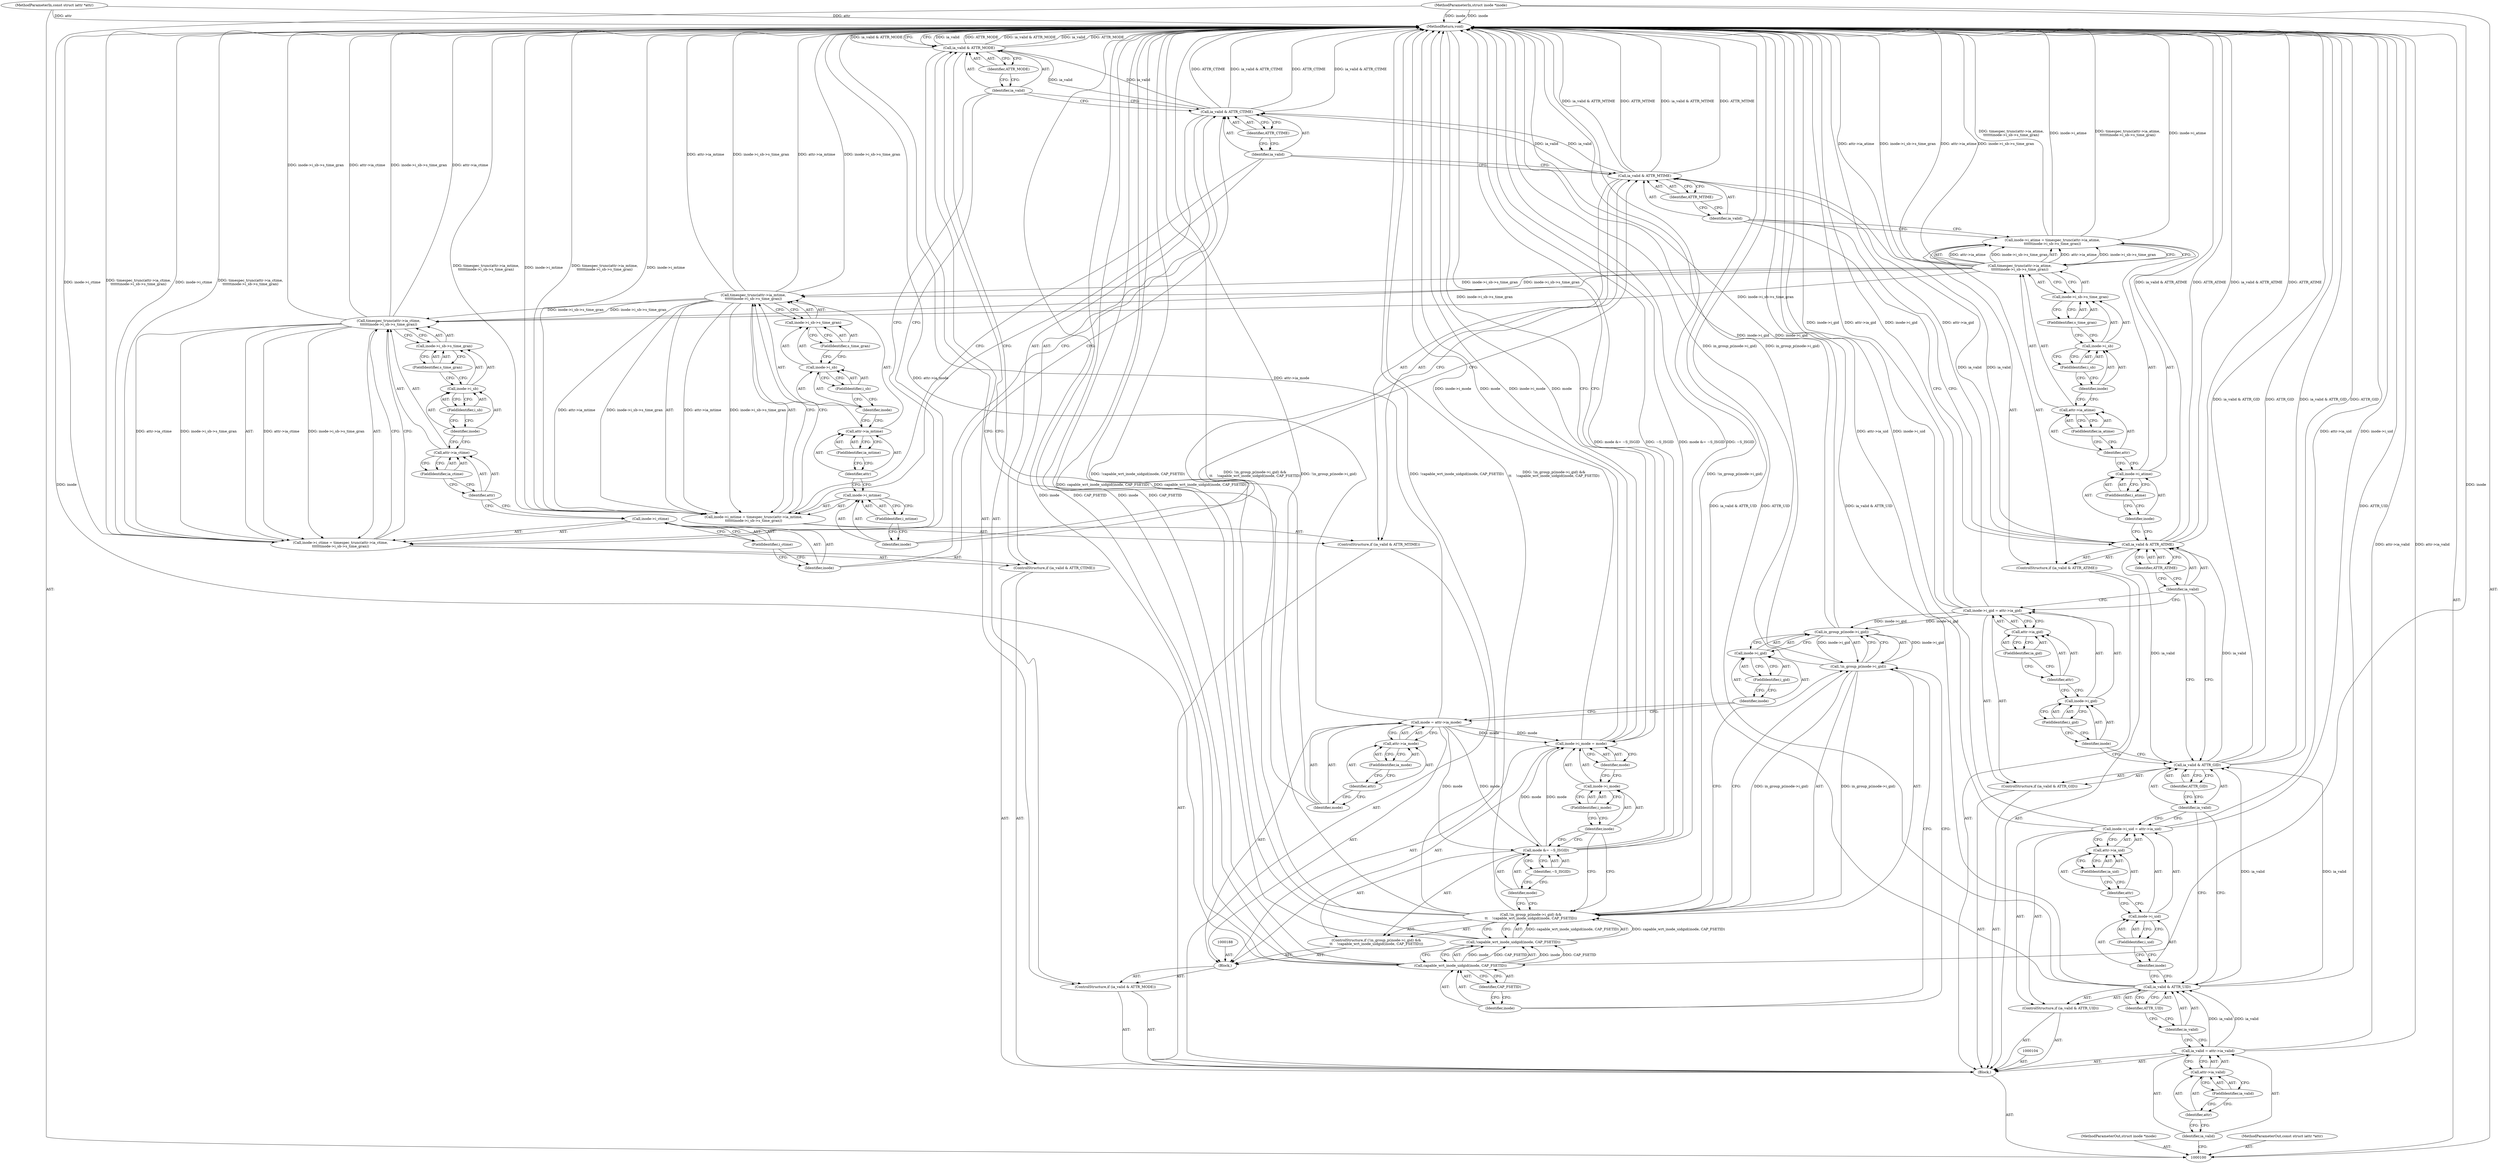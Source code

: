 digraph "0_linux_23adbe12ef7d3d4195e80800ab36b37bee28cd03_0" {
"1000213" [label="(MethodReturn,void)"];
"1000101" [label="(MethodParameterIn,struct inode *inode)"];
"1000264" [label="(MethodParameterOut,struct inode *inode)"];
"1000102" [label="(MethodParameterIn,const struct iattr *attr)"];
"1000265" [label="(MethodParameterOut,const struct iattr *attr)"];
"1000140" [label="(Call,timespec_trunc(attr->ia_atime,\n\t\t\t\t\t\tinode->i_sb->s_time_gran))"];
"1000136" [label="(Call,inode->i_atime = timespec_trunc(attr->ia_atime,\n\t\t\t\t\t\tinode->i_sb->s_time_gran))"];
"1000137" [label="(Call,inode->i_atime)"];
"1000138" [label="(Identifier,inode)"];
"1000141" [label="(Call,attr->ia_atime)"];
"1000142" [label="(Identifier,attr)"];
"1000143" [label="(FieldIdentifier,ia_atime)"];
"1000139" [label="(FieldIdentifier,i_atime)"];
"1000147" [label="(FieldIdentifier,i_sb)"];
"1000148" [label="(FieldIdentifier,s_time_gran)"];
"1000144" [label="(Call,inode->i_sb->s_time_gran)"];
"1000145" [label="(Call,inode->i_sb)"];
"1000146" [label="(Identifier,inode)"];
"1000149" [label="(ControlStructure,if (ia_valid & ATTR_MTIME))"];
"1000152" [label="(Identifier,ATTR_MTIME)"];
"1000150" [label="(Call,ia_valid & ATTR_MTIME)"];
"1000151" [label="(Identifier,ia_valid)"];
"1000157" [label="(Call,timespec_trunc(attr->ia_mtime,\n\t\t\t\t\t\tinode->i_sb->s_time_gran))"];
"1000153" [label="(Call,inode->i_mtime = timespec_trunc(attr->ia_mtime,\n\t\t\t\t\t\tinode->i_sb->s_time_gran))"];
"1000154" [label="(Call,inode->i_mtime)"];
"1000155" [label="(Identifier,inode)"];
"1000158" [label="(Call,attr->ia_mtime)"];
"1000159" [label="(Identifier,attr)"];
"1000160" [label="(FieldIdentifier,ia_mtime)"];
"1000156" [label="(FieldIdentifier,i_mtime)"];
"1000164" [label="(FieldIdentifier,i_sb)"];
"1000165" [label="(FieldIdentifier,s_time_gran)"];
"1000161" [label="(Call,inode->i_sb->s_time_gran)"];
"1000162" [label="(Call,inode->i_sb)"];
"1000163" [label="(Identifier,inode)"];
"1000166" [label="(ControlStructure,if (ia_valid & ATTR_CTIME))"];
"1000169" [label="(Identifier,ATTR_CTIME)"];
"1000167" [label="(Call,ia_valid & ATTR_CTIME)"];
"1000168" [label="(Identifier,ia_valid)"];
"1000174" [label="(Call,timespec_trunc(attr->ia_ctime,\n\t\t\t\t\t\tinode->i_sb->s_time_gran))"];
"1000170" [label="(Call,inode->i_ctime = timespec_trunc(attr->ia_ctime,\n\t\t\t\t\t\tinode->i_sb->s_time_gran))"];
"1000171" [label="(Call,inode->i_ctime)"];
"1000172" [label="(Identifier,inode)"];
"1000175" [label="(Call,attr->ia_ctime)"];
"1000176" [label="(Identifier,attr)"];
"1000177" [label="(FieldIdentifier,ia_ctime)"];
"1000173" [label="(FieldIdentifier,i_ctime)"];
"1000181" [label="(FieldIdentifier,i_sb)"];
"1000182" [label="(FieldIdentifier,s_time_gran)"];
"1000178" [label="(Call,inode->i_sb->s_time_gran)"];
"1000179" [label="(Call,inode->i_sb)"];
"1000180" [label="(Identifier,inode)"];
"1000183" [label="(ControlStructure,if (ia_valid & ATTR_MODE))"];
"1000186" [label="(Identifier,ATTR_MODE)"];
"1000184" [label="(Call,ia_valid & ATTR_MODE)"];
"1000185" [label="(Identifier,ia_valid)"];
"1000189" [label="(Call,mode = attr->ia_mode)"];
"1000190" [label="(Identifier,mode)"];
"1000191" [label="(Call,attr->ia_mode)"];
"1000192" [label="(Identifier,attr)"];
"1000193" [label="(FieldIdentifier,ia_mode)"];
"1000187" [label="(Block,)"];
"1000103" [label="(Block,)"];
"1000198" [label="(Call,inode->i_gid)"];
"1000199" [label="(Identifier,inode)"];
"1000200" [label="(FieldIdentifier,i_gid)"];
"1000194" [label="(ControlStructure,if (!in_group_p(inode->i_gid) &&\n\t\t    !capable_wrt_inode_uidgid(inode, CAP_FSETID)))"];
"1000195" [label="(Call,!in_group_p(inode->i_gid) &&\n\t\t    !capable_wrt_inode_uidgid(inode, CAP_FSETID))"];
"1000196" [label="(Call,!in_group_p(inode->i_gid))"];
"1000197" [label="(Call,in_group_p(inode->i_gid))"];
"1000203" [label="(Identifier,inode)"];
"1000204" [label="(Identifier,CAP_FSETID)"];
"1000201" [label="(Call,!capable_wrt_inode_uidgid(inode, CAP_FSETID))"];
"1000202" [label="(Call,capable_wrt_inode_uidgid(inode, CAP_FSETID))"];
"1000207" [label="(Identifier,~S_ISGID)"];
"1000205" [label="(Call,mode &= ~S_ISGID)"];
"1000206" [label="(Identifier,mode)"];
"1000211" [label="(FieldIdentifier,i_mode)"];
"1000212" [label="(Identifier,mode)"];
"1000208" [label="(Call,inode->i_mode = mode)"];
"1000209" [label="(Call,inode->i_mode)"];
"1000210" [label="(Identifier,inode)"];
"1000105" [label="(Call,ia_valid = attr->ia_valid)"];
"1000106" [label="(Identifier,ia_valid)"];
"1000107" [label="(Call,attr->ia_valid)"];
"1000108" [label="(Identifier,attr)"];
"1000109" [label="(FieldIdentifier,ia_valid)"];
"1000110" [label="(ControlStructure,if (ia_valid & ATTR_UID))"];
"1000113" [label="(Identifier,ATTR_UID)"];
"1000111" [label="(Call,ia_valid & ATTR_UID)"];
"1000112" [label="(Identifier,ia_valid)"];
"1000118" [label="(Call,attr->ia_uid)"];
"1000119" [label="(Identifier,attr)"];
"1000114" [label="(Call,inode->i_uid = attr->ia_uid)"];
"1000115" [label="(Call,inode->i_uid)"];
"1000116" [label="(Identifier,inode)"];
"1000120" [label="(FieldIdentifier,ia_uid)"];
"1000117" [label="(FieldIdentifier,i_uid)"];
"1000121" [label="(ControlStructure,if (ia_valid & ATTR_GID))"];
"1000124" [label="(Identifier,ATTR_GID)"];
"1000122" [label="(Call,ia_valid & ATTR_GID)"];
"1000123" [label="(Identifier,ia_valid)"];
"1000129" [label="(Call,attr->ia_gid)"];
"1000130" [label="(Identifier,attr)"];
"1000125" [label="(Call,inode->i_gid = attr->ia_gid)"];
"1000126" [label="(Call,inode->i_gid)"];
"1000127" [label="(Identifier,inode)"];
"1000131" [label="(FieldIdentifier,ia_gid)"];
"1000128" [label="(FieldIdentifier,i_gid)"];
"1000132" [label="(ControlStructure,if (ia_valid & ATTR_ATIME))"];
"1000135" [label="(Identifier,ATTR_ATIME)"];
"1000133" [label="(Call,ia_valid & ATTR_ATIME)"];
"1000134" [label="(Identifier,ia_valid)"];
"1000213" -> "1000100"  [label="AST: "];
"1000213" -> "1000208"  [label="CFG: "];
"1000213" -> "1000184"  [label="CFG: "];
"1000174" -> "1000213"  [label="DDG: inode->i_sb->s_time_gran"];
"1000174" -> "1000213"  [label="DDG: attr->ia_ctime"];
"1000208" -> "1000213"  [label="DDG: inode->i_mode"];
"1000208" -> "1000213"  [label="DDG: mode"];
"1000184" -> "1000213"  [label="DDG: ia_valid"];
"1000184" -> "1000213"  [label="DDG: ATTR_MODE"];
"1000184" -> "1000213"  [label="DDG: ia_valid & ATTR_MODE"];
"1000105" -> "1000213"  [label="DDG: attr->ia_valid"];
"1000167" -> "1000213"  [label="DDG: ATTR_CTIME"];
"1000167" -> "1000213"  [label="DDG: ia_valid & ATTR_CTIME"];
"1000153" -> "1000213"  [label="DDG: timespec_trunc(attr->ia_mtime,\n\t\t\t\t\t\tinode->i_sb->s_time_gran)"];
"1000153" -> "1000213"  [label="DDG: inode->i_mtime"];
"1000140" -> "1000213"  [label="DDG: attr->ia_atime"];
"1000140" -> "1000213"  [label="DDG: inode->i_sb->s_time_gran"];
"1000114" -> "1000213"  [label="DDG: attr->ia_uid"];
"1000114" -> "1000213"  [label="DDG: inode->i_uid"];
"1000196" -> "1000213"  [label="DDG: in_group_p(inode->i_gid)"];
"1000205" -> "1000213"  [label="DDG: mode &= ~S_ISGID"];
"1000205" -> "1000213"  [label="DDG: ~S_ISGID"];
"1000195" -> "1000213"  [label="DDG: !in_group_p(inode->i_gid)"];
"1000195" -> "1000213"  [label="DDG: !capable_wrt_inode_uidgid(inode, CAP_FSETID)"];
"1000195" -> "1000213"  [label="DDG: !in_group_p(inode->i_gid) &&\n\t\t    !capable_wrt_inode_uidgid(inode, CAP_FSETID)"];
"1000125" -> "1000213"  [label="DDG: inode->i_gid"];
"1000125" -> "1000213"  [label="DDG: attr->ia_gid"];
"1000136" -> "1000213"  [label="DDG: timespec_trunc(attr->ia_atime,\n\t\t\t\t\t\tinode->i_sb->s_time_gran)"];
"1000136" -> "1000213"  [label="DDG: inode->i_atime"];
"1000150" -> "1000213"  [label="DDG: ATTR_MTIME"];
"1000150" -> "1000213"  [label="DDG: ia_valid & ATTR_MTIME"];
"1000157" -> "1000213"  [label="DDG: attr->ia_mtime"];
"1000157" -> "1000213"  [label="DDG: inode->i_sb->s_time_gran"];
"1000189" -> "1000213"  [label="DDG: attr->ia_mode"];
"1000202" -> "1000213"  [label="DDG: inode"];
"1000202" -> "1000213"  [label="DDG: CAP_FSETID"];
"1000133" -> "1000213"  [label="DDG: ia_valid & ATTR_ATIME"];
"1000133" -> "1000213"  [label="DDG: ATTR_ATIME"];
"1000102" -> "1000213"  [label="DDG: attr"];
"1000111" -> "1000213"  [label="DDG: ATTR_UID"];
"1000111" -> "1000213"  [label="DDG: ia_valid & ATTR_UID"];
"1000101" -> "1000213"  [label="DDG: inode"];
"1000122" -> "1000213"  [label="DDG: ia_valid & ATTR_GID"];
"1000122" -> "1000213"  [label="DDG: ATTR_GID"];
"1000170" -> "1000213"  [label="DDG: inode->i_ctime"];
"1000170" -> "1000213"  [label="DDG: timespec_trunc(attr->ia_ctime,\n\t\t\t\t\t\tinode->i_sb->s_time_gran)"];
"1000201" -> "1000213"  [label="DDG: capable_wrt_inode_uidgid(inode, CAP_FSETID)"];
"1000197" -> "1000213"  [label="DDG: inode->i_gid"];
"1000101" -> "1000100"  [label="AST: "];
"1000101" -> "1000213"  [label="DDG: inode"];
"1000101" -> "1000202"  [label="DDG: inode"];
"1000264" -> "1000100"  [label="AST: "];
"1000102" -> "1000100"  [label="AST: "];
"1000102" -> "1000213"  [label="DDG: attr"];
"1000265" -> "1000100"  [label="AST: "];
"1000140" -> "1000136"  [label="AST: "];
"1000140" -> "1000144"  [label="CFG: "];
"1000141" -> "1000140"  [label="AST: "];
"1000144" -> "1000140"  [label="AST: "];
"1000136" -> "1000140"  [label="CFG: "];
"1000140" -> "1000213"  [label="DDG: attr->ia_atime"];
"1000140" -> "1000213"  [label="DDG: inode->i_sb->s_time_gran"];
"1000140" -> "1000136"  [label="DDG: attr->ia_atime"];
"1000140" -> "1000136"  [label="DDG: inode->i_sb->s_time_gran"];
"1000140" -> "1000157"  [label="DDG: inode->i_sb->s_time_gran"];
"1000140" -> "1000174"  [label="DDG: inode->i_sb->s_time_gran"];
"1000136" -> "1000132"  [label="AST: "];
"1000136" -> "1000140"  [label="CFG: "];
"1000137" -> "1000136"  [label="AST: "];
"1000140" -> "1000136"  [label="AST: "];
"1000151" -> "1000136"  [label="CFG: "];
"1000136" -> "1000213"  [label="DDG: timespec_trunc(attr->ia_atime,\n\t\t\t\t\t\tinode->i_sb->s_time_gran)"];
"1000136" -> "1000213"  [label="DDG: inode->i_atime"];
"1000140" -> "1000136"  [label="DDG: attr->ia_atime"];
"1000140" -> "1000136"  [label="DDG: inode->i_sb->s_time_gran"];
"1000137" -> "1000136"  [label="AST: "];
"1000137" -> "1000139"  [label="CFG: "];
"1000138" -> "1000137"  [label="AST: "];
"1000139" -> "1000137"  [label="AST: "];
"1000142" -> "1000137"  [label="CFG: "];
"1000138" -> "1000137"  [label="AST: "];
"1000138" -> "1000133"  [label="CFG: "];
"1000139" -> "1000138"  [label="CFG: "];
"1000141" -> "1000140"  [label="AST: "];
"1000141" -> "1000143"  [label="CFG: "];
"1000142" -> "1000141"  [label="AST: "];
"1000143" -> "1000141"  [label="AST: "];
"1000146" -> "1000141"  [label="CFG: "];
"1000142" -> "1000141"  [label="AST: "];
"1000142" -> "1000137"  [label="CFG: "];
"1000143" -> "1000142"  [label="CFG: "];
"1000143" -> "1000141"  [label="AST: "];
"1000143" -> "1000142"  [label="CFG: "];
"1000141" -> "1000143"  [label="CFG: "];
"1000139" -> "1000137"  [label="AST: "];
"1000139" -> "1000138"  [label="CFG: "];
"1000137" -> "1000139"  [label="CFG: "];
"1000147" -> "1000145"  [label="AST: "];
"1000147" -> "1000146"  [label="CFG: "];
"1000145" -> "1000147"  [label="CFG: "];
"1000148" -> "1000144"  [label="AST: "];
"1000148" -> "1000145"  [label="CFG: "];
"1000144" -> "1000148"  [label="CFG: "];
"1000144" -> "1000140"  [label="AST: "];
"1000144" -> "1000148"  [label="CFG: "];
"1000145" -> "1000144"  [label="AST: "];
"1000148" -> "1000144"  [label="AST: "];
"1000140" -> "1000144"  [label="CFG: "];
"1000145" -> "1000144"  [label="AST: "];
"1000145" -> "1000147"  [label="CFG: "];
"1000146" -> "1000145"  [label="AST: "];
"1000147" -> "1000145"  [label="AST: "];
"1000148" -> "1000145"  [label="CFG: "];
"1000146" -> "1000145"  [label="AST: "];
"1000146" -> "1000141"  [label="CFG: "];
"1000147" -> "1000146"  [label="CFG: "];
"1000149" -> "1000103"  [label="AST: "];
"1000150" -> "1000149"  [label="AST: "];
"1000153" -> "1000149"  [label="AST: "];
"1000152" -> "1000150"  [label="AST: "];
"1000152" -> "1000151"  [label="CFG: "];
"1000150" -> "1000152"  [label="CFG: "];
"1000150" -> "1000149"  [label="AST: "];
"1000150" -> "1000152"  [label="CFG: "];
"1000151" -> "1000150"  [label="AST: "];
"1000152" -> "1000150"  [label="AST: "];
"1000155" -> "1000150"  [label="CFG: "];
"1000168" -> "1000150"  [label="CFG: "];
"1000150" -> "1000213"  [label="DDG: ATTR_MTIME"];
"1000150" -> "1000213"  [label="DDG: ia_valid & ATTR_MTIME"];
"1000133" -> "1000150"  [label="DDG: ia_valid"];
"1000150" -> "1000167"  [label="DDG: ia_valid"];
"1000151" -> "1000150"  [label="AST: "];
"1000151" -> "1000136"  [label="CFG: "];
"1000151" -> "1000133"  [label="CFG: "];
"1000152" -> "1000151"  [label="CFG: "];
"1000157" -> "1000153"  [label="AST: "];
"1000157" -> "1000161"  [label="CFG: "];
"1000158" -> "1000157"  [label="AST: "];
"1000161" -> "1000157"  [label="AST: "];
"1000153" -> "1000157"  [label="CFG: "];
"1000157" -> "1000213"  [label="DDG: attr->ia_mtime"];
"1000157" -> "1000213"  [label="DDG: inode->i_sb->s_time_gran"];
"1000157" -> "1000153"  [label="DDG: attr->ia_mtime"];
"1000157" -> "1000153"  [label="DDG: inode->i_sb->s_time_gran"];
"1000140" -> "1000157"  [label="DDG: inode->i_sb->s_time_gran"];
"1000157" -> "1000174"  [label="DDG: inode->i_sb->s_time_gran"];
"1000153" -> "1000149"  [label="AST: "];
"1000153" -> "1000157"  [label="CFG: "];
"1000154" -> "1000153"  [label="AST: "];
"1000157" -> "1000153"  [label="AST: "];
"1000168" -> "1000153"  [label="CFG: "];
"1000153" -> "1000213"  [label="DDG: timespec_trunc(attr->ia_mtime,\n\t\t\t\t\t\tinode->i_sb->s_time_gran)"];
"1000153" -> "1000213"  [label="DDG: inode->i_mtime"];
"1000157" -> "1000153"  [label="DDG: attr->ia_mtime"];
"1000157" -> "1000153"  [label="DDG: inode->i_sb->s_time_gran"];
"1000154" -> "1000153"  [label="AST: "];
"1000154" -> "1000156"  [label="CFG: "];
"1000155" -> "1000154"  [label="AST: "];
"1000156" -> "1000154"  [label="AST: "];
"1000159" -> "1000154"  [label="CFG: "];
"1000155" -> "1000154"  [label="AST: "];
"1000155" -> "1000150"  [label="CFG: "];
"1000156" -> "1000155"  [label="CFG: "];
"1000158" -> "1000157"  [label="AST: "];
"1000158" -> "1000160"  [label="CFG: "];
"1000159" -> "1000158"  [label="AST: "];
"1000160" -> "1000158"  [label="AST: "];
"1000163" -> "1000158"  [label="CFG: "];
"1000159" -> "1000158"  [label="AST: "];
"1000159" -> "1000154"  [label="CFG: "];
"1000160" -> "1000159"  [label="CFG: "];
"1000160" -> "1000158"  [label="AST: "];
"1000160" -> "1000159"  [label="CFG: "];
"1000158" -> "1000160"  [label="CFG: "];
"1000156" -> "1000154"  [label="AST: "];
"1000156" -> "1000155"  [label="CFG: "];
"1000154" -> "1000156"  [label="CFG: "];
"1000164" -> "1000162"  [label="AST: "];
"1000164" -> "1000163"  [label="CFG: "];
"1000162" -> "1000164"  [label="CFG: "];
"1000165" -> "1000161"  [label="AST: "];
"1000165" -> "1000162"  [label="CFG: "];
"1000161" -> "1000165"  [label="CFG: "];
"1000161" -> "1000157"  [label="AST: "];
"1000161" -> "1000165"  [label="CFG: "];
"1000162" -> "1000161"  [label="AST: "];
"1000165" -> "1000161"  [label="AST: "];
"1000157" -> "1000161"  [label="CFG: "];
"1000162" -> "1000161"  [label="AST: "];
"1000162" -> "1000164"  [label="CFG: "];
"1000163" -> "1000162"  [label="AST: "];
"1000164" -> "1000162"  [label="AST: "];
"1000165" -> "1000162"  [label="CFG: "];
"1000163" -> "1000162"  [label="AST: "];
"1000163" -> "1000158"  [label="CFG: "];
"1000164" -> "1000163"  [label="CFG: "];
"1000166" -> "1000103"  [label="AST: "];
"1000167" -> "1000166"  [label="AST: "];
"1000170" -> "1000166"  [label="AST: "];
"1000169" -> "1000167"  [label="AST: "];
"1000169" -> "1000168"  [label="CFG: "];
"1000167" -> "1000169"  [label="CFG: "];
"1000167" -> "1000166"  [label="AST: "];
"1000167" -> "1000169"  [label="CFG: "];
"1000168" -> "1000167"  [label="AST: "];
"1000169" -> "1000167"  [label="AST: "];
"1000172" -> "1000167"  [label="CFG: "];
"1000185" -> "1000167"  [label="CFG: "];
"1000167" -> "1000213"  [label="DDG: ATTR_CTIME"];
"1000167" -> "1000213"  [label="DDG: ia_valid & ATTR_CTIME"];
"1000150" -> "1000167"  [label="DDG: ia_valid"];
"1000167" -> "1000184"  [label="DDG: ia_valid"];
"1000168" -> "1000167"  [label="AST: "];
"1000168" -> "1000153"  [label="CFG: "];
"1000168" -> "1000150"  [label="CFG: "];
"1000169" -> "1000168"  [label="CFG: "];
"1000174" -> "1000170"  [label="AST: "];
"1000174" -> "1000178"  [label="CFG: "];
"1000175" -> "1000174"  [label="AST: "];
"1000178" -> "1000174"  [label="AST: "];
"1000170" -> "1000174"  [label="CFG: "];
"1000174" -> "1000213"  [label="DDG: inode->i_sb->s_time_gran"];
"1000174" -> "1000213"  [label="DDG: attr->ia_ctime"];
"1000174" -> "1000170"  [label="DDG: attr->ia_ctime"];
"1000174" -> "1000170"  [label="DDG: inode->i_sb->s_time_gran"];
"1000140" -> "1000174"  [label="DDG: inode->i_sb->s_time_gran"];
"1000157" -> "1000174"  [label="DDG: inode->i_sb->s_time_gran"];
"1000170" -> "1000166"  [label="AST: "];
"1000170" -> "1000174"  [label="CFG: "];
"1000171" -> "1000170"  [label="AST: "];
"1000174" -> "1000170"  [label="AST: "];
"1000185" -> "1000170"  [label="CFG: "];
"1000170" -> "1000213"  [label="DDG: inode->i_ctime"];
"1000170" -> "1000213"  [label="DDG: timespec_trunc(attr->ia_ctime,\n\t\t\t\t\t\tinode->i_sb->s_time_gran)"];
"1000174" -> "1000170"  [label="DDG: attr->ia_ctime"];
"1000174" -> "1000170"  [label="DDG: inode->i_sb->s_time_gran"];
"1000171" -> "1000170"  [label="AST: "];
"1000171" -> "1000173"  [label="CFG: "];
"1000172" -> "1000171"  [label="AST: "];
"1000173" -> "1000171"  [label="AST: "];
"1000176" -> "1000171"  [label="CFG: "];
"1000172" -> "1000171"  [label="AST: "];
"1000172" -> "1000167"  [label="CFG: "];
"1000173" -> "1000172"  [label="CFG: "];
"1000175" -> "1000174"  [label="AST: "];
"1000175" -> "1000177"  [label="CFG: "];
"1000176" -> "1000175"  [label="AST: "];
"1000177" -> "1000175"  [label="AST: "];
"1000180" -> "1000175"  [label="CFG: "];
"1000176" -> "1000175"  [label="AST: "];
"1000176" -> "1000171"  [label="CFG: "];
"1000177" -> "1000176"  [label="CFG: "];
"1000177" -> "1000175"  [label="AST: "];
"1000177" -> "1000176"  [label="CFG: "];
"1000175" -> "1000177"  [label="CFG: "];
"1000173" -> "1000171"  [label="AST: "];
"1000173" -> "1000172"  [label="CFG: "];
"1000171" -> "1000173"  [label="CFG: "];
"1000181" -> "1000179"  [label="AST: "];
"1000181" -> "1000180"  [label="CFG: "];
"1000179" -> "1000181"  [label="CFG: "];
"1000182" -> "1000178"  [label="AST: "];
"1000182" -> "1000179"  [label="CFG: "];
"1000178" -> "1000182"  [label="CFG: "];
"1000178" -> "1000174"  [label="AST: "];
"1000178" -> "1000182"  [label="CFG: "];
"1000179" -> "1000178"  [label="AST: "];
"1000182" -> "1000178"  [label="AST: "];
"1000174" -> "1000178"  [label="CFG: "];
"1000179" -> "1000178"  [label="AST: "];
"1000179" -> "1000181"  [label="CFG: "];
"1000180" -> "1000179"  [label="AST: "];
"1000181" -> "1000179"  [label="AST: "];
"1000182" -> "1000179"  [label="CFG: "];
"1000180" -> "1000179"  [label="AST: "];
"1000180" -> "1000175"  [label="CFG: "];
"1000181" -> "1000180"  [label="CFG: "];
"1000183" -> "1000103"  [label="AST: "];
"1000184" -> "1000183"  [label="AST: "];
"1000187" -> "1000183"  [label="AST: "];
"1000186" -> "1000184"  [label="AST: "];
"1000186" -> "1000185"  [label="CFG: "];
"1000184" -> "1000186"  [label="CFG: "];
"1000184" -> "1000183"  [label="AST: "];
"1000184" -> "1000186"  [label="CFG: "];
"1000185" -> "1000184"  [label="AST: "];
"1000186" -> "1000184"  [label="AST: "];
"1000190" -> "1000184"  [label="CFG: "];
"1000213" -> "1000184"  [label="CFG: "];
"1000184" -> "1000213"  [label="DDG: ia_valid"];
"1000184" -> "1000213"  [label="DDG: ATTR_MODE"];
"1000184" -> "1000213"  [label="DDG: ia_valid & ATTR_MODE"];
"1000167" -> "1000184"  [label="DDG: ia_valid"];
"1000185" -> "1000184"  [label="AST: "];
"1000185" -> "1000170"  [label="CFG: "];
"1000185" -> "1000167"  [label="CFG: "];
"1000186" -> "1000185"  [label="CFG: "];
"1000189" -> "1000187"  [label="AST: "];
"1000189" -> "1000191"  [label="CFG: "];
"1000190" -> "1000189"  [label="AST: "];
"1000191" -> "1000189"  [label="AST: "];
"1000199" -> "1000189"  [label="CFG: "];
"1000189" -> "1000213"  [label="DDG: attr->ia_mode"];
"1000189" -> "1000205"  [label="DDG: mode"];
"1000189" -> "1000208"  [label="DDG: mode"];
"1000190" -> "1000189"  [label="AST: "];
"1000190" -> "1000184"  [label="CFG: "];
"1000192" -> "1000190"  [label="CFG: "];
"1000191" -> "1000189"  [label="AST: "];
"1000191" -> "1000193"  [label="CFG: "];
"1000192" -> "1000191"  [label="AST: "];
"1000193" -> "1000191"  [label="AST: "];
"1000189" -> "1000191"  [label="CFG: "];
"1000192" -> "1000191"  [label="AST: "];
"1000192" -> "1000190"  [label="CFG: "];
"1000193" -> "1000192"  [label="CFG: "];
"1000193" -> "1000191"  [label="AST: "];
"1000193" -> "1000192"  [label="CFG: "];
"1000191" -> "1000193"  [label="CFG: "];
"1000187" -> "1000183"  [label="AST: "];
"1000188" -> "1000187"  [label="AST: "];
"1000189" -> "1000187"  [label="AST: "];
"1000194" -> "1000187"  [label="AST: "];
"1000208" -> "1000187"  [label="AST: "];
"1000103" -> "1000100"  [label="AST: "];
"1000104" -> "1000103"  [label="AST: "];
"1000105" -> "1000103"  [label="AST: "];
"1000110" -> "1000103"  [label="AST: "];
"1000121" -> "1000103"  [label="AST: "];
"1000132" -> "1000103"  [label="AST: "];
"1000149" -> "1000103"  [label="AST: "];
"1000166" -> "1000103"  [label="AST: "];
"1000183" -> "1000103"  [label="AST: "];
"1000198" -> "1000197"  [label="AST: "];
"1000198" -> "1000200"  [label="CFG: "];
"1000199" -> "1000198"  [label="AST: "];
"1000200" -> "1000198"  [label="AST: "];
"1000197" -> "1000198"  [label="CFG: "];
"1000199" -> "1000198"  [label="AST: "];
"1000199" -> "1000189"  [label="CFG: "];
"1000200" -> "1000199"  [label="CFG: "];
"1000200" -> "1000198"  [label="AST: "];
"1000200" -> "1000199"  [label="CFG: "];
"1000198" -> "1000200"  [label="CFG: "];
"1000194" -> "1000187"  [label="AST: "];
"1000195" -> "1000194"  [label="AST: "];
"1000205" -> "1000194"  [label="AST: "];
"1000195" -> "1000194"  [label="AST: "];
"1000195" -> "1000196"  [label="CFG: "];
"1000195" -> "1000201"  [label="CFG: "];
"1000196" -> "1000195"  [label="AST: "];
"1000201" -> "1000195"  [label="AST: "];
"1000206" -> "1000195"  [label="CFG: "];
"1000210" -> "1000195"  [label="CFG: "];
"1000195" -> "1000213"  [label="DDG: !in_group_p(inode->i_gid)"];
"1000195" -> "1000213"  [label="DDG: !capable_wrt_inode_uidgid(inode, CAP_FSETID)"];
"1000195" -> "1000213"  [label="DDG: !in_group_p(inode->i_gid) &&\n\t\t    !capable_wrt_inode_uidgid(inode, CAP_FSETID)"];
"1000196" -> "1000195"  [label="DDG: in_group_p(inode->i_gid)"];
"1000201" -> "1000195"  [label="DDG: capable_wrt_inode_uidgid(inode, CAP_FSETID)"];
"1000196" -> "1000195"  [label="AST: "];
"1000196" -> "1000197"  [label="CFG: "];
"1000197" -> "1000196"  [label="AST: "];
"1000203" -> "1000196"  [label="CFG: "];
"1000195" -> "1000196"  [label="CFG: "];
"1000196" -> "1000213"  [label="DDG: in_group_p(inode->i_gid)"];
"1000196" -> "1000195"  [label="DDG: in_group_p(inode->i_gid)"];
"1000197" -> "1000196"  [label="DDG: inode->i_gid"];
"1000197" -> "1000196"  [label="AST: "];
"1000197" -> "1000198"  [label="CFG: "];
"1000198" -> "1000197"  [label="AST: "];
"1000196" -> "1000197"  [label="CFG: "];
"1000197" -> "1000213"  [label="DDG: inode->i_gid"];
"1000197" -> "1000196"  [label="DDG: inode->i_gid"];
"1000125" -> "1000197"  [label="DDG: inode->i_gid"];
"1000203" -> "1000202"  [label="AST: "];
"1000203" -> "1000196"  [label="CFG: "];
"1000204" -> "1000203"  [label="CFG: "];
"1000204" -> "1000202"  [label="AST: "];
"1000204" -> "1000203"  [label="CFG: "];
"1000202" -> "1000204"  [label="CFG: "];
"1000201" -> "1000195"  [label="AST: "];
"1000201" -> "1000202"  [label="CFG: "];
"1000202" -> "1000201"  [label="AST: "];
"1000195" -> "1000201"  [label="CFG: "];
"1000201" -> "1000213"  [label="DDG: capable_wrt_inode_uidgid(inode, CAP_FSETID)"];
"1000201" -> "1000195"  [label="DDG: capable_wrt_inode_uidgid(inode, CAP_FSETID)"];
"1000202" -> "1000201"  [label="DDG: inode"];
"1000202" -> "1000201"  [label="DDG: CAP_FSETID"];
"1000202" -> "1000201"  [label="AST: "];
"1000202" -> "1000204"  [label="CFG: "];
"1000203" -> "1000202"  [label="AST: "];
"1000204" -> "1000202"  [label="AST: "];
"1000201" -> "1000202"  [label="CFG: "];
"1000202" -> "1000213"  [label="DDG: inode"];
"1000202" -> "1000213"  [label="DDG: CAP_FSETID"];
"1000202" -> "1000201"  [label="DDG: inode"];
"1000202" -> "1000201"  [label="DDG: CAP_FSETID"];
"1000101" -> "1000202"  [label="DDG: inode"];
"1000207" -> "1000205"  [label="AST: "];
"1000207" -> "1000206"  [label="CFG: "];
"1000205" -> "1000207"  [label="CFG: "];
"1000205" -> "1000194"  [label="AST: "];
"1000205" -> "1000207"  [label="CFG: "];
"1000206" -> "1000205"  [label="AST: "];
"1000207" -> "1000205"  [label="AST: "];
"1000210" -> "1000205"  [label="CFG: "];
"1000205" -> "1000213"  [label="DDG: mode &= ~S_ISGID"];
"1000205" -> "1000213"  [label="DDG: ~S_ISGID"];
"1000189" -> "1000205"  [label="DDG: mode"];
"1000205" -> "1000208"  [label="DDG: mode"];
"1000206" -> "1000205"  [label="AST: "];
"1000206" -> "1000195"  [label="CFG: "];
"1000207" -> "1000206"  [label="CFG: "];
"1000211" -> "1000209"  [label="AST: "];
"1000211" -> "1000210"  [label="CFG: "];
"1000209" -> "1000211"  [label="CFG: "];
"1000212" -> "1000208"  [label="AST: "];
"1000212" -> "1000209"  [label="CFG: "];
"1000208" -> "1000212"  [label="CFG: "];
"1000208" -> "1000187"  [label="AST: "];
"1000208" -> "1000212"  [label="CFG: "];
"1000209" -> "1000208"  [label="AST: "];
"1000212" -> "1000208"  [label="AST: "];
"1000213" -> "1000208"  [label="CFG: "];
"1000208" -> "1000213"  [label="DDG: inode->i_mode"];
"1000208" -> "1000213"  [label="DDG: mode"];
"1000189" -> "1000208"  [label="DDG: mode"];
"1000205" -> "1000208"  [label="DDG: mode"];
"1000209" -> "1000208"  [label="AST: "];
"1000209" -> "1000211"  [label="CFG: "];
"1000210" -> "1000209"  [label="AST: "];
"1000211" -> "1000209"  [label="AST: "];
"1000212" -> "1000209"  [label="CFG: "];
"1000210" -> "1000209"  [label="AST: "];
"1000210" -> "1000205"  [label="CFG: "];
"1000210" -> "1000195"  [label="CFG: "];
"1000211" -> "1000210"  [label="CFG: "];
"1000105" -> "1000103"  [label="AST: "];
"1000105" -> "1000107"  [label="CFG: "];
"1000106" -> "1000105"  [label="AST: "];
"1000107" -> "1000105"  [label="AST: "];
"1000112" -> "1000105"  [label="CFG: "];
"1000105" -> "1000213"  [label="DDG: attr->ia_valid"];
"1000105" -> "1000111"  [label="DDG: ia_valid"];
"1000106" -> "1000105"  [label="AST: "];
"1000106" -> "1000100"  [label="CFG: "];
"1000108" -> "1000106"  [label="CFG: "];
"1000107" -> "1000105"  [label="AST: "];
"1000107" -> "1000109"  [label="CFG: "];
"1000108" -> "1000107"  [label="AST: "];
"1000109" -> "1000107"  [label="AST: "];
"1000105" -> "1000107"  [label="CFG: "];
"1000108" -> "1000107"  [label="AST: "];
"1000108" -> "1000106"  [label="CFG: "];
"1000109" -> "1000108"  [label="CFG: "];
"1000109" -> "1000107"  [label="AST: "];
"1000109" -> "1000108"  [label="CFG: "];
"1000107" -> "1000109"  [label="CFG: "];
"1000110" -> "1000103"  [label="AST: "];
"1000111" -> "1000110"  [label="AST: "];
"1000114" -> "1000110"  [label="AST: "];
"1000113" -> "1000111"  [label="AST: "];
"1000113" -> "1000112"  [label="CFG: "];
"1000111" -> "1000113"  [label="CFG: "];
"1000111" -> "1000110"  [label="AST: "];
"1000111" -> "1000113"  [label="CFG: "];
"1000112" -> "1000111"  [label="AST: "];
"1000113" -> "1000111"  [label="AST: "];
"1000116" -> "1000111"  [label="CFG: "];
"1000123" -> "1000111"  [label="CFG: "];
"1000111" -> "1000213"  [label="DDG: ATTR_UID"];
"1000111" -> "1000213"  [label="DDG: ia_valid & ATTR_UID"];
"1000105" -> "1000111"  [label="DDG: ia_valid"];
"1000111" -> "1000122"  [label="DDG: ia_valid"];
"1000112" -> "1000111"  [label="AST: "];
"1000112" -> "1000105"  [label="CFG: "];
"1000113" -> "1000112"  [label="CFG: "];
"1000118" -> "1000114"  [label="AST: "];
"1000118" -> "1000120"  [label="CFG: "];
"1000119" -> "1000118"  [label="AST: "];
"1000120" -> "1000118"  [label="AST: "];
"1000114" -> "1000118"  [label="CFG: "];
"1000119" -> "1000118"  [label="AST: "];
"1000119" -> "1000115"  [label="CFG: "];
"1000120" -> "1000119"  [label="CFG: "];
"1000114" -> "1000110"  [label="AST: "];
"1000114" -> "1000118"  [label="CFG: "];
"1000115" -> "1000114"  [label="AST: "];
"1000118" -> "1000114"  [label="AST: "];
"1000123" -> "1000114"  [label="CFG: "];
"1000114" -> "1000213"  [label="DDG: attr->ia_uid"];
"1000114" -> "1000213"  [label="DDG: inode->i_uid"];
"1000115" -> "1000114"  [label="AST: "];
"1000115" -> "1000117"  [label="CFG: "];
"1000116" -> "1000115"  [label="AST: "];
"1000117" -> "1000115"  [label="AST: "];
"1000119" -> "1000115"  [label="CFG: "];
"1000116" -> "1000115"  [label="AST: "];
"1000116" -> "1000111"  [label="CFG: "];
"1000117" -> "1000116"  [label="CFG: "];
"1000120" -> "1000118"  [label="AST: "];
"1000120" -> "1000119"  [label="CFG: "];
"1000118" -> "1000120"  [label="CFG: "];
"1000117" -> "1000115"  [label="AST: "];
"1000117" -> "1000116"  [label="CFG: "];
"1000115" -> "1000117"  [label="CFG: "];
"1000121" -> "1000103"  [label="AST: "];
"1000122" -> "1000121"  [label="AST: "];
"1000125" -> "1000121"  [label="AST: "];
"1000124" -> "1000122"  [label="AST: "];
"1000124" -> "1000123"  [label="CFG: "];
"1000122" -> "1000124"  [label="CFG: "];
"1000122" -> "1000121"  [label="AST: "];
"1000122" -> "1000124"  [label="CFG: "];
"1000123" -> "1000122"  [label="AST: "];
"1000124" -> "1000122"  [label="AST: "];
"1000127" -> "1000122"  [label="CFG: "];
"1000134" -> "1000122"  [label="CFG: "];
"1000122" -> "1000213"  [label="DDG: ia_valid & ATTR_GID"];
"1000122" -> "1000213"  [label="DDG: ATTR_GID"];
"1000111" -> "1000122"  [label="DDG: ia_valid"];
"1000122" -> "1000133"  [label="DDG: ia_valid"];
"1000123" -> "1000122"  [label="AST: "];
"1000123" -> "1000114"  [label="CFG: "];
"1000123" -> "1000111"  [label="CFG: "];
"1000124" -> "1000123"  [label="CFG: "];
"1000129" -> "1000125"  [label="AST: "];
"1000129" -> "1000131"  [label="CFG: "];
"1000130" -> "1000129"  [label="AST: "];
"1000131" -> "1000129"  [label="AST: "];
"1000125" -> "1000129"  [label="CFG: "];
"1000130" -> "1000129"  [label="AST: "];
"1000130" -> "1000126"  [label="CFG: "];
"1000131" -> "1000130"  [label="CFG: "];
"1000125" -> "1000121"  [label="AST: "];
"1000125" -> "1000129"  [label="CFG: "];
"1000126" -> "1000125"  [label="AST: "];
"1000129" -> "1000125"  [label="AST: "];
"1000134" -> "1000125"  [label="CFG: "];
"1000125" -> "1000213"  [label="DDG: inode->i_gid"];
"1000125" -> "1000213"  [label="DDG: attr->ia_gid"];
"1000125" -> "1000197"  [label="DDG: inode->i_gid"];
"1000126" -> "1000125"  [label="AST: "];
"1000126" -> "1000128"  [label="CFG: "];
"1000127" -> "1000126"  [label="AST: "];
"1000128" -> "1000126"  [label="AST: "];
"1000130" -> "1000126"  [label="CFG: "];
"1000127" -> "1000126"  [label="AST: "];
"1000127" -> "1000122"  [label="CFG: "];
"1000128" -> "1000127"  [label="CFG: "];
"1000131" -> "1000129"  [label="AST: "];
"1000131" -> "1000130"  [label="CFG: "];
"1000129" -> "1000131"  [label="CFG: "];
"1000128" -> "1000126"  [label="AST: "];
"1000128" -> "1000127"  [label="CFG: "];
"1000126" -> "1000128"  [label="CFG: "];
"1000132" -> "1000103"  [label="AST: "];
"1000133" -> "1000132"  [label="AST: "];
"1000136" -> "1000132"  [label="AST: "];
"1000135" -> "1000133"  [label="AST: "];
"1000135" -> "1000134"  [label="CFG: "];
"1000133" -> "1000135"  [label="CFG: "];
"1000133" -> "1000132"  [label="AST: "];
"1000133" -> "1000135"  [label="CFG: "];
"1000134" -> "1000133"  [label="AST: "];
"1000135" -> "1000133"  [label="AST: "];
"1000138" -> "1000133"  [label="CFG: "];
"1000151" -> "1000133"  [label="CFG: "];
"1000133" -> "1000213"  [label="DDG: ia_valid & ATTR_ATIME"];
"1000133" -> "1000213"  [label="DDG: ATTR_ATIME"];
"1000122" -> "1000133"  [label="DDG: ia_valid"];
"1000133" -> "1000150"  [label="DDG: ia_valid"];
"1000134" -> "1000133"  [label="AST: "];
"1000134" -> "1000125"  [label="CFG: "];
"1000134" -> "1000122"  [label="CFG: "];
"1000135" -> "1000134"  [label="CFG: "];
}
